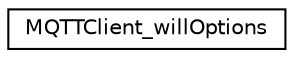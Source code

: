 digraph "Graphical Class Hierarchy"
{
 // LATEX_PDF_SIZE
  edge [fontname="Helvetica",fontsize="10",labelfontname="Helvetica",labelfontsize="10"];
  node [fontname="Helvetica",fontsize="10",shape=record];
  rankdir="LR";
  Node0 [label="MQTTClient_willOptions",height=0.2,width=0.4,color="black", fillcolor="white", style="filled",URL="$structMQTTClient__willOptions.html",tooltip=" "];
}
